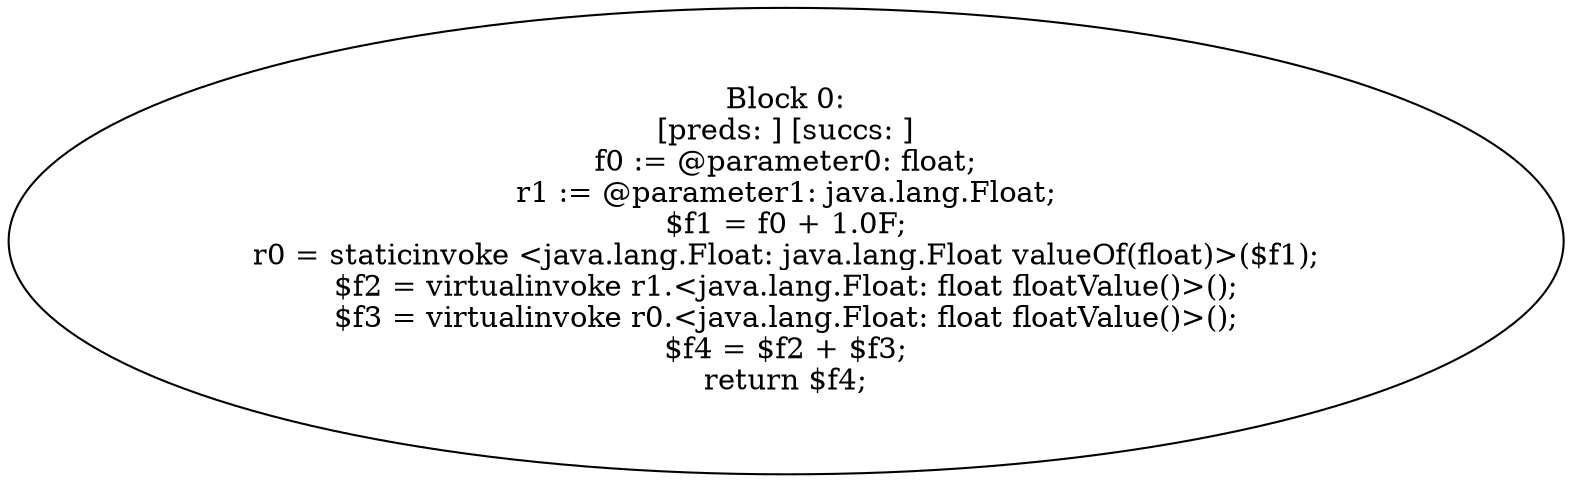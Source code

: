 digraph "unitGraph" {
    "Block 0:
[preds: ] [succs: ]
f0 := @parameter0: float;
r1 := @parameter1: java.lang.Float;
$f1 = f0 + 1.0F;
r0 = staticinvoke <java.lang.Float: java.lang.Float valueOf(float)>($f1);
$f2 = virtualinvoke r1.<java.lang.Float: float floatValue()>();
$f3 = virtualinvoke r0.<java.lang.Float: float floatValue()>();
$f4 = $f2 + $f3;
return $f4;
"
}
